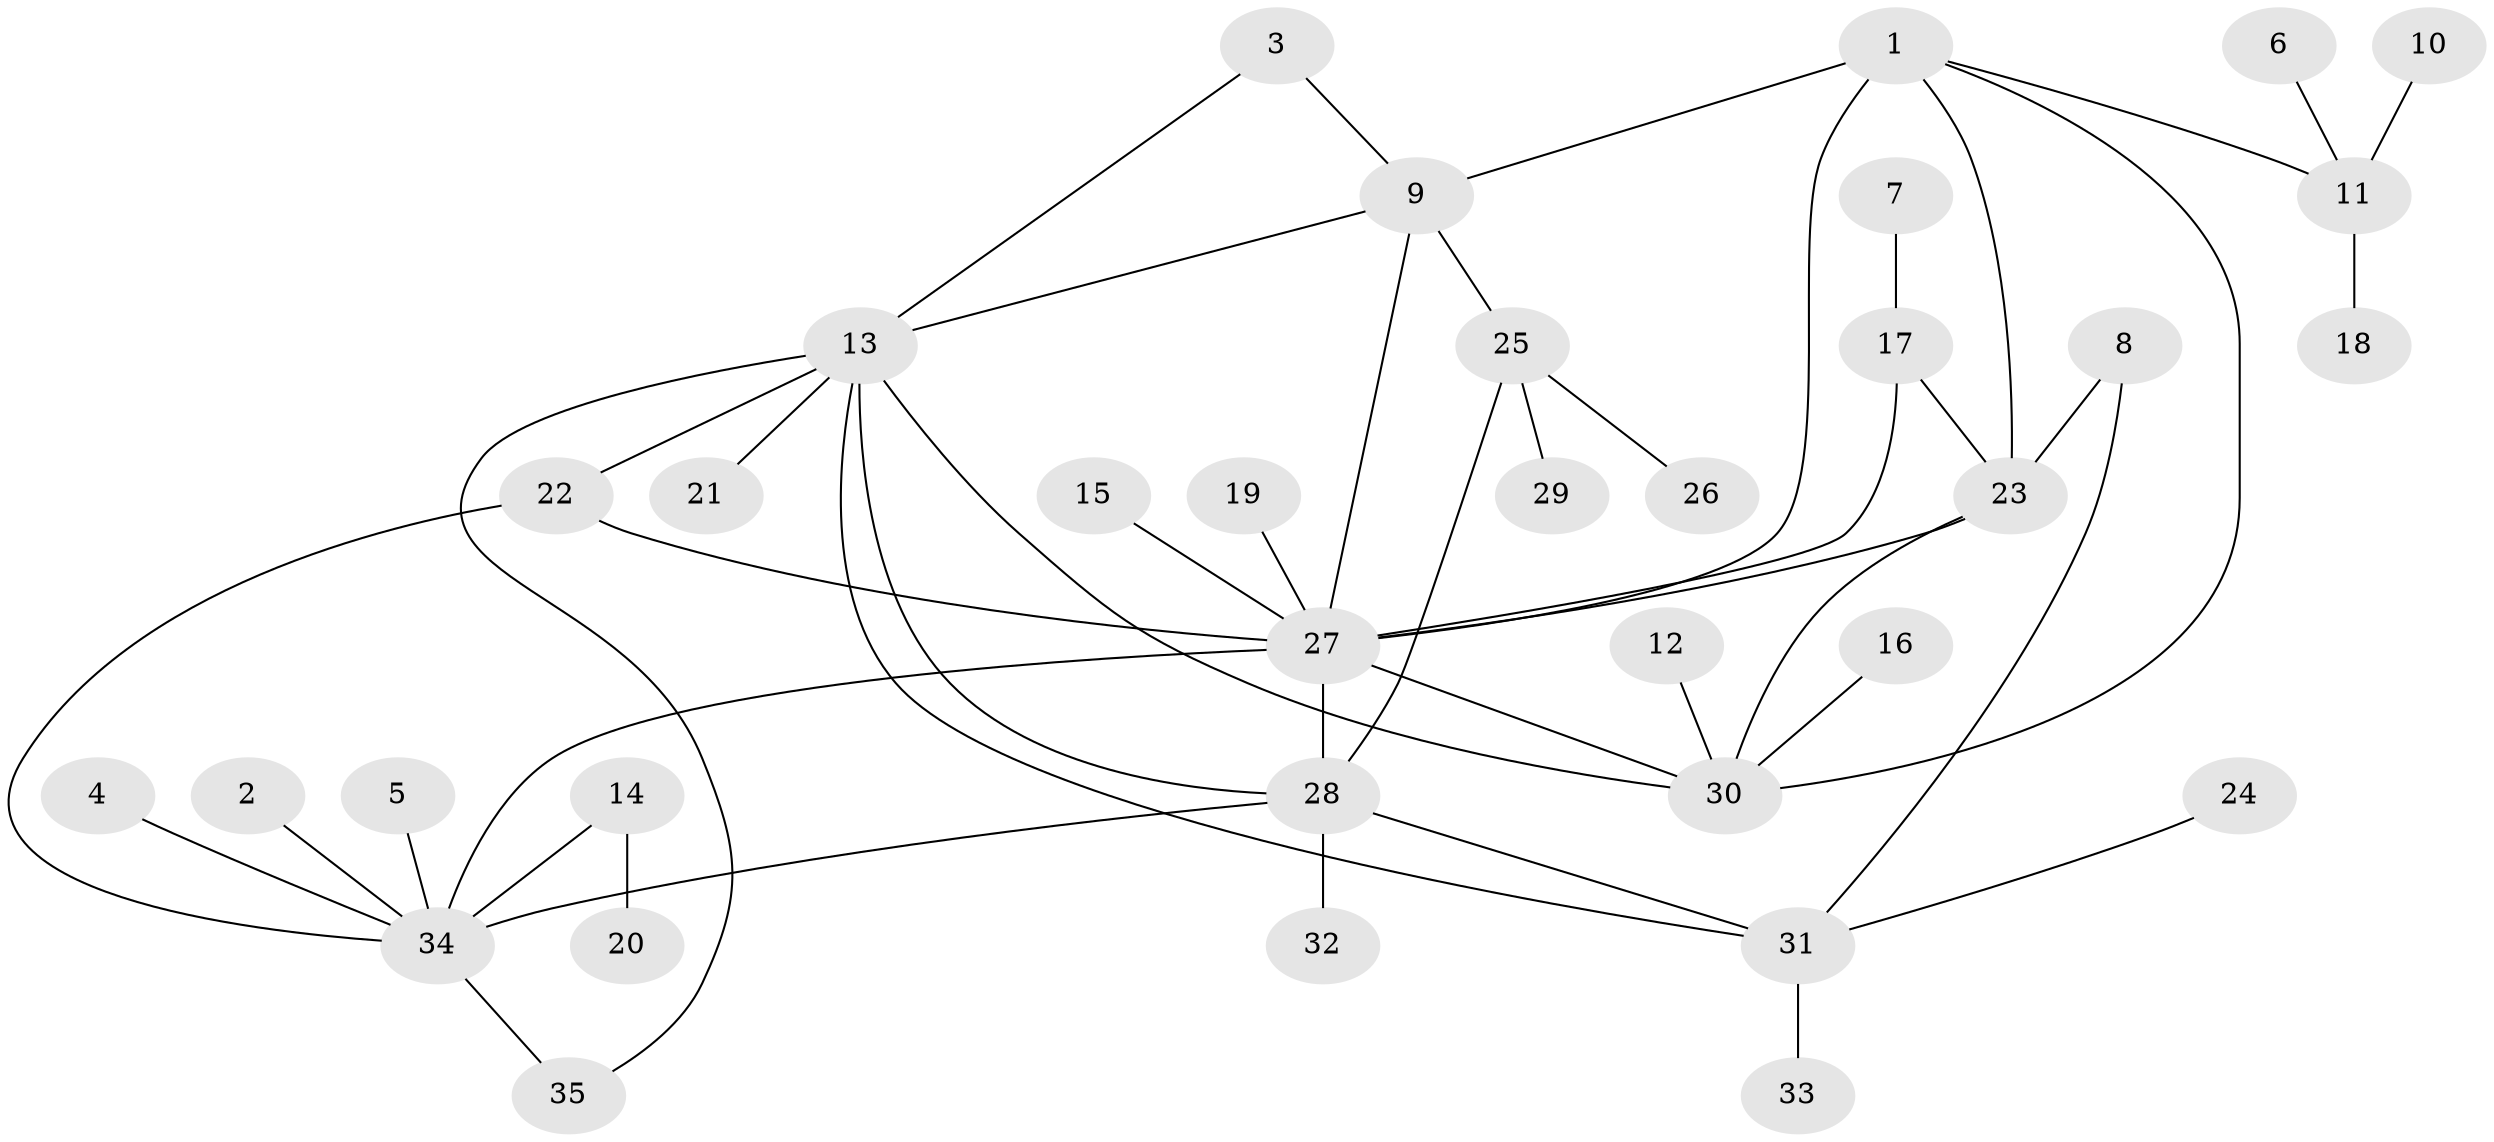 // original degree distribution, {5: 0.043478260869565216, 6: 0.057971014492753624, 4: 0.07246376811594203, 9: 0.028985507246376812, 2: 0.21739130434782608, 7: 0.028985507246376812, 8: 0.014492753623188406, 1: 0.4927536231884058, 3: 0.043478260869565216}
// Generated by graph-tools (version 1.1) at 2025/26/03/09/25 03:26:42]
// undirected, 35 vertices, 49 edges
graph export_dot {
graph [start="1"]
  node [color=gray90,style=filled];
  1;
  2;
  3;
  4;
  5;
  6;
  7;
  8;
  9;
  10;
  11;
  12;
  13;
  14;
  15;
  16;
  17;
  18;
  19;
  20;
  21;
  22;
  23;
  24;
  25;
  26;
  27;
  28;
  29;
  30;
  31;
  32;
  33;
  34;
  35;
  1 -- 9 [weight=2.0];
  1 -- 11 [weight=1.0];
  1 -- 23 [weight=1.0];
  1 -- 27 [weight=1.0];
  1 -- 30 [weight=1.0];
  2 -- 34 [weight=1.0];
  3 -- 9 [weight=1.0];
  3 -- 13 [weight=1.0];
  4 -- 34 [weight=1.0];
  5 -- 34 [weight=1.0];
  6 -- 11 [weight=1.0];
  7 -- 17 [weight=1.0];
  8 -- 23 [weight=1.0];
  8 -- 31 [weight=1.0];
  9 -- 13 [weight=1.0];
  9 -- 25 [weight=1.0];
  9 -- 27 [weight=1.0];
  10 -- 11 [weight=1.0];
  11 -- 18 [weight=1.0];
  12 -- 30 [weight=1.0];
  13 -- 21 [weight=1.0];
  13 -- 22 [weight=1.0];
  13 -- 28 [weight=1.0];
  13 -- 30 [weight=1.0];
  13 -- 31 [weight=1.0];
  13 -- 35 [weight=1.0];
  14 -- 20 [weight=1.0];
  14 -- 34 [weight=1.0];
  15 -- 27 [weight=1.0];
  16 -- 30 [weight=1.0];
  17 -- 23 [weight=1.0];
  17 -- 27 [weight=2.0];
  19 -- 27 [weight=1.0];
  22 -- 27 [weight=2.0];
  22 -- 34 [weight=1.0];
  23 -- 27 [weight=1.0];
  23 -- 30 [weight=1.0];
  24 -- 31 [weight=1.0];
  25 -- 26 [weight=1.0];
  25 -- 28 [weight=1.0];
  25 -- 29 [weight=1.0];
  27 -- 28 [weight=1.0];
  27 -- 30 [weight=1.0];
  27 -- 34 [weight=1.0];
  28 -- 31 [weight=1.0];
  28 -- 32 [weight=1.0];
  28 -- 34 [weight=1.0];
  31 -- 33 [weight=1.0];
  34 -- 35 [weight=1.0];
}
